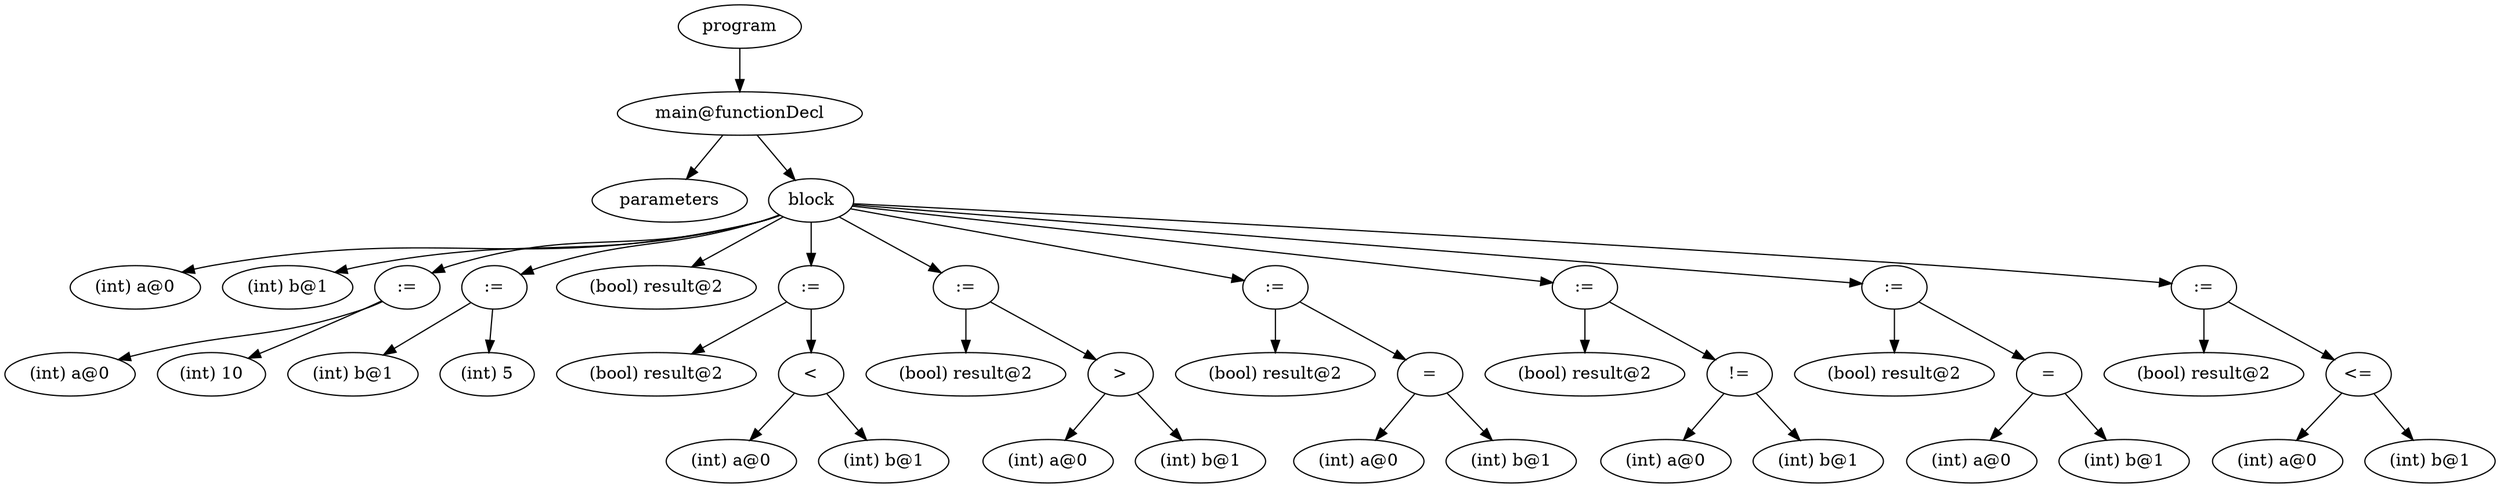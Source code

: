digraph {
graph [ordering="out"];
node0[label="program"];
node1[label="main@functionDecl"];
node2[label="parameters"];
node1 -> node2;
node3[label="block"];
node4[label="(int) a@0"];
node3 -> node4;
node5[label="(int) b@1"];
node3 -> node5;
node6[label=":="];
node7[label="(int) a@0"];
node6 -> node7;
node8[label="(int) 10"];
node6 -> node8;
node3 -> node6;
node9[label=":="];
node10[label="(int) b@1"];
node9 -> node10;
node11[label="(int) 5"];
node9 -> node11;
node3 -> node9;
node12[label="(bool) result@2"];
node3 -> node12;
node13[label=":="];
node14[label="(bool) result@2"];
node13 -> node14;
node15[label="<"];
node16[label="(int) a@0"];
node15 -> node16;
node17[label="(int) b@1"];
node15 -> node17;
node13 -> node15;
node3 -> node13;
node18[label=":="];
node19[label="(bool) result@2"];
node18 -> node19;
node20[label=">"];
node21[label="(int) a@0"];
node20 -> node21;
node22[label="(int) b@1"];
node20 -> node22;
node18 -> node20;
node3 -> node18;
node23[label=":="];
node24[label="(bool) result@2"];
node23 -> node24;
node25[label="="];
node26[label="(int) a@0"];
node25 -> node26;
node27[label="(int) b@1"];
node25 -> node27;
node23 -> node25;
node3 -> node23;
node28[label=":="];
node29[label="(bool) result@2"];
node28 -> node29;
node30[label="!="];
node31[label="(int) a@0"];
node30 -> node31;
node32[label="(int) b@1"];
node30 -> node32;
node28 -> node30;
node3 -> node28;
node33[label=":="];
node34[label="(bool) result@2"];
node33 -> node34;
node35[label="="];
node36[label="(int) a@0"];
node35 -> node36;
node37[label="(int) b@1"];
node35 -> node37;
node33 -> node35;
node3 -> node33;
node38[label=":="];
node39[label="(bool) result@2"];
node38 -> node39;
node40[label="<="];
node41[label="(int) a@0"];
node40 -> node41;
node42[label="(int) b@1"];
node40 -> node42;
node38 -> node40;
node3 -> node38;
node1 -> node3;
node0 -> node1;
}
